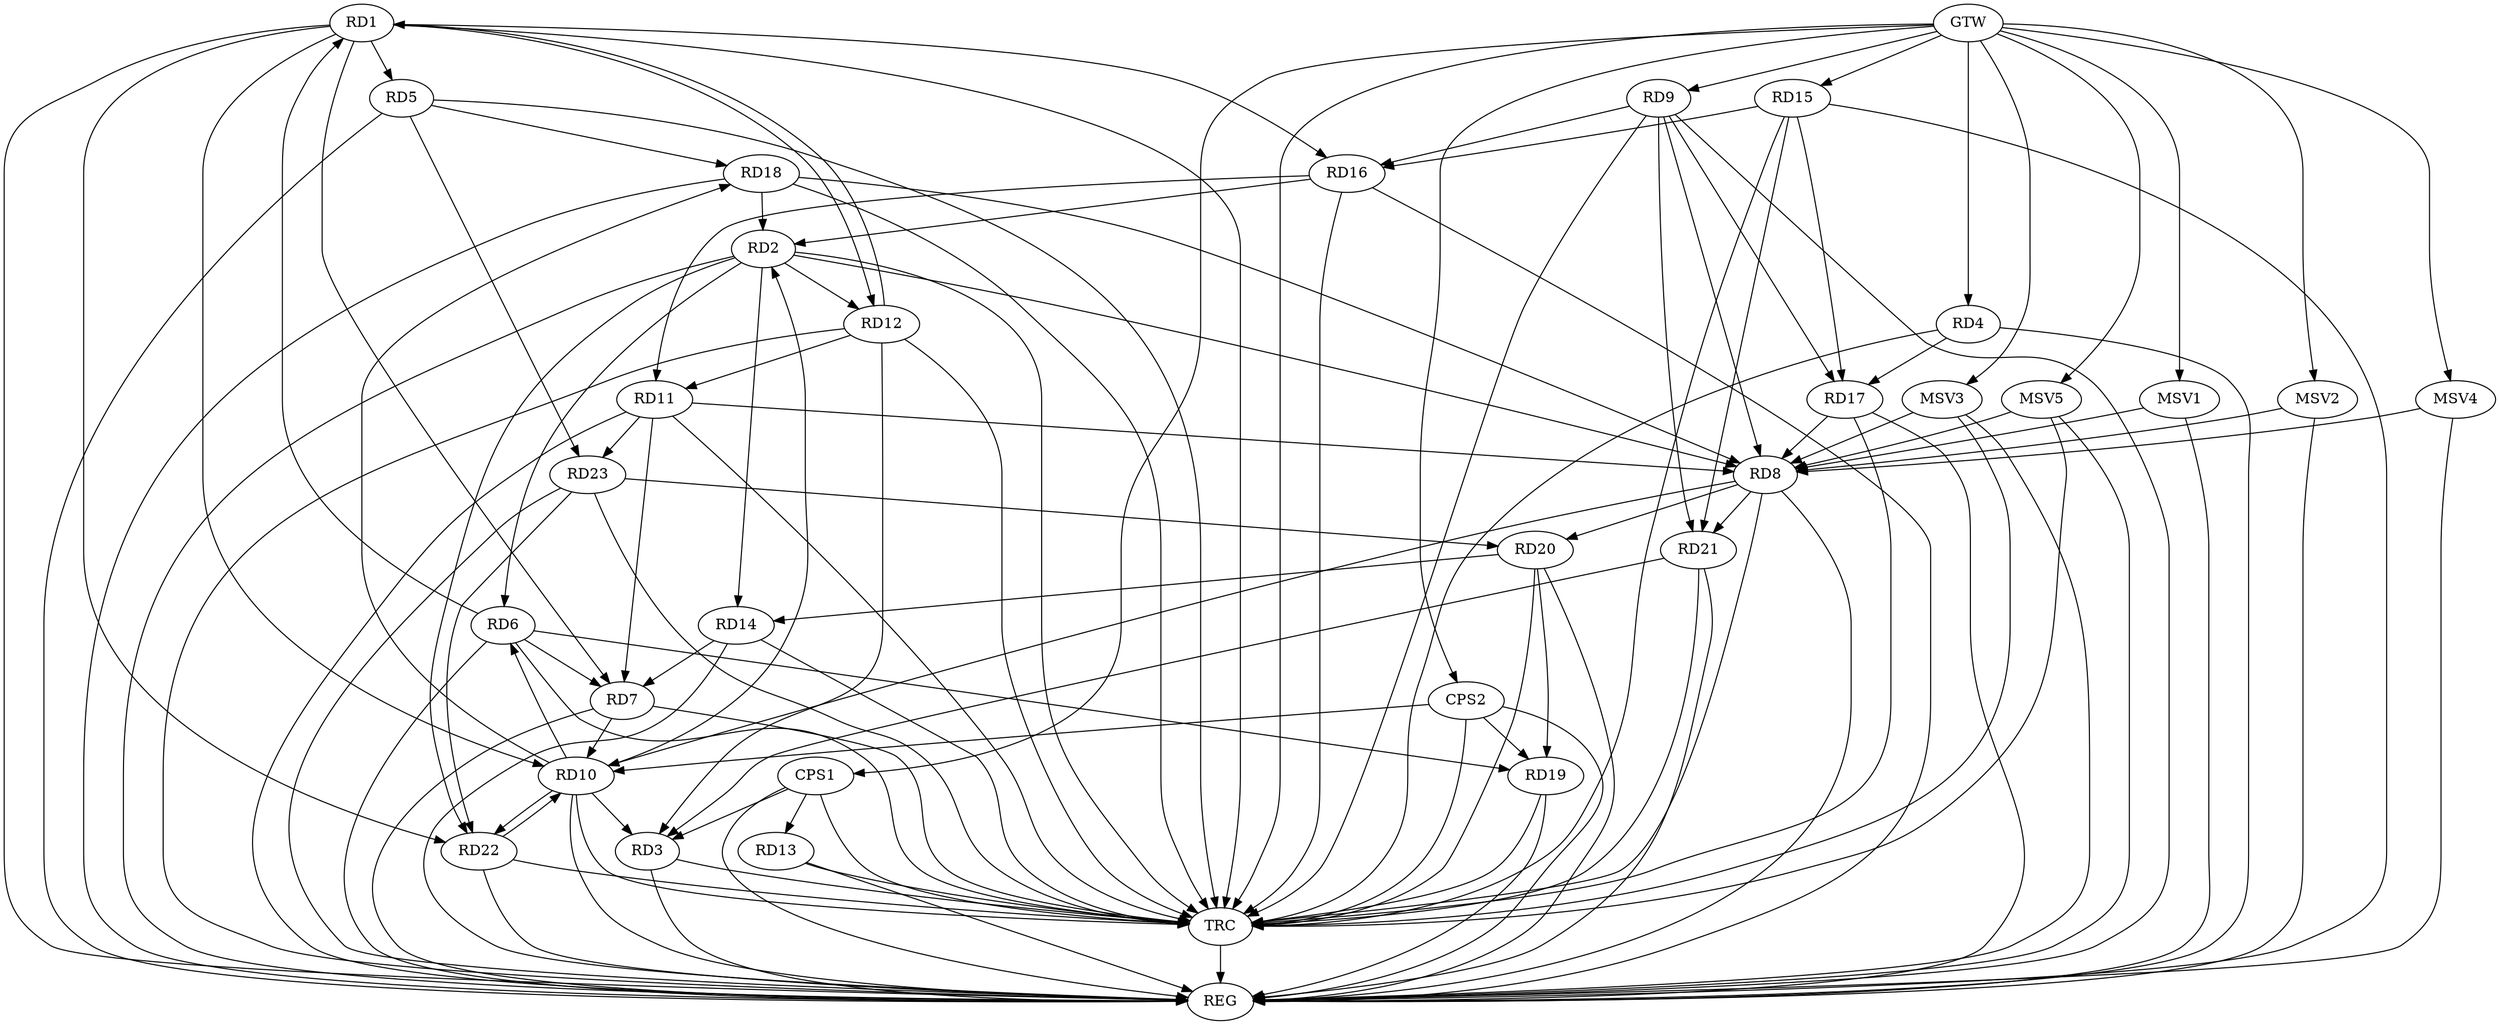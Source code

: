 strict digraph G {
  RD1 [ label="RD1" ];
  RD2 [ label="RD2" ];
  RD3 [ label="RD3" ];
  RD4 [ label="RD4" ];
  RD5 [ label="RD5" ];
  RD6 [ label="RD6" ];
  RD7 [ label="RD7" ];
  RD8 [ label="RD8" ];
  RD9 [ label="RD9" ];
  RD10 [ label="RD10" ];
  RD11 [ label="RD11" ];
  RD12 [ label="RD12" ];
  RD13 [ label="RD13" ];
  RD14 [ label="RD14" ];
  RD15 [ label="RD15" ];
  RD16 [ label="RD16" ];
  RD17 [ label="RD17" ];
  RD18 [ label="RD18" ];
  RD19 [ label="RD19" ];
  RD20 [ label="RD20" ];
  RD21 [ label="RD21" ];
  RD22 [ label="RD22" ];
  RD23 [ label="RD23" ];
  CPS1 [ label="CPS1" ];
  CPS2 [ label="CPS2" ];
  GTW [ label="GTW" ];
  REG [ label="REG" ];
  TRC [ label="TRC" ];
  MSV1 [ label="MSV1" ];
  MSV2 [ label="MSV2" ];
  MSV3 [ label="MSV3" ];
  MSV4 [ label="MSV4" ];
  MSV5 [ label="MSV5" ];
  RD1 -> RD5;
  RD6 -> RD1;
  RD1 -> RD7;
  RD1 -> RD10;
  RD1 -> RD12;
  RD12 -> RD1;
  RD1 -> RD16;
  RD1 -> RD22;
  RD2 -> RD6;
  RD2 -> RD8;
  RD10 -> RD2;
  RD2 -> RD12;
  RD2 -> RD14;
  RD16 -> RD2;
  RD18 -> RD2;
  RD2 -> RD22;
  RD10 -> RD3;
  RD12 -> RD3;
  RD21 -> RD3;
  RD4 -> RD17;
  RD5 -> RD18;
  RD5 -> RD23;
  RD6 -> RD7;
  RD10 -> RD6;
  RD6 -> RD19;
  RD7 -> RD10;
  RD11 -> RD7;
  RD14 -> RD7;
  RD9 -> RD8;
  RD8 -> RD10;
  RD11 -> RD8;
  RD17 -> RD8;
  RD18 -> RD8;
  RD8 -> RD20;
  RD8 -> RD21;
  RD9 -> RD16;
  RD9 -> RD17;
  RD9 -> RD21;
  RD10 -> RD18;
  RD10 -> RD22;
  RD22 -> RD10;
  RD12 -> RD11;
  RD16 -> RD11;
  RD11 -> RD23;
  RD20 -> RD14;
  RD15 -> RD16;
  RD15 -> RD17;
  RD15 -> RD21;
  RD20 -> RD19;
  RD23 -> RD20;
  RD23 -> RD22;
  CPS1 -> RD3;
  CPS1 -> RD13;
  CPS2 -> RD19;
  CPS2 -> RD10;
  GTW -> RD4;
  GTW -> RD9;
  GTW -> RD15;
  GTW -> CPS1;
  GTW -> CPS2;
  RD1 -> REG;
  RD2 -> REG;
  RD3 -> REG;
  RD4 -> REG;
  RD5 -> REG;
  RD6 -> REG;
  RD7 -> REG;
  RD8 -> REG;
  RD9 -> REG;
  RD10 -> REG;
  RD11 -> REG;
  RD12 -> REG;
  RD13 -> REG;
  RD14 -> REG;
  RD15 -> REG;
  RD16 -> REG;
  RD17 -> REG;
  RD18 -> REG;
  RD19 -> REG;
  RD20 -> REG;
  RD21 -> REG;
  RD22 -> REG;
  RD23 -> REG;
  CPS1 -> REG;
  CPS2 -> REG;
  RD1 -> TRC;
  RD2 -> TRC;
  RD3 -> TRC;
  RD4 -> TRC;
  RD5 -> TRC;
  RD6 -> TRC;
  RD7 -> TRC;
  RD8 -> TRC;
  RD9 -> TRC;
  RD10 -> TRC;
  RD11 -> TRC;
  RD12 -> TRC;
  RD13 -> TRC;
  RD14 -> TRC;
  RD15 -> TRC;
  RD16 -> TRC;
  RD17 -> TRC;
  RD18 -> TRC;
  RD19 -> TRC;
  RD20 -> TRC;
  RD21 -> TRC;
  RD22 -> TRC;
  RD23 -> TRC;
  CPS1 -> TRC;
  CPS2 -> TRC;
  GTW -> TRC;
  TRC -> REG;
  MSV1 -> RD8;
  GTW -> MSV1;
  MSV1 -> REG;
  MSV2 -> RD8;
  MSV3 -> RD8;
  GTW -> MSV2;
  MSV2 -> REG;
  GTW -> MSV3;
  MSV3 -> REG;
  MSV3 -> TRC;
  MSV4 -> RD8;
  MSV5 -> RD8;
  GTW -> MSV4;
  MSV4 -> REG;
  GTW -> MSV5;
  MSV5 -> REG;
  MSV5 -> TRC;
}
